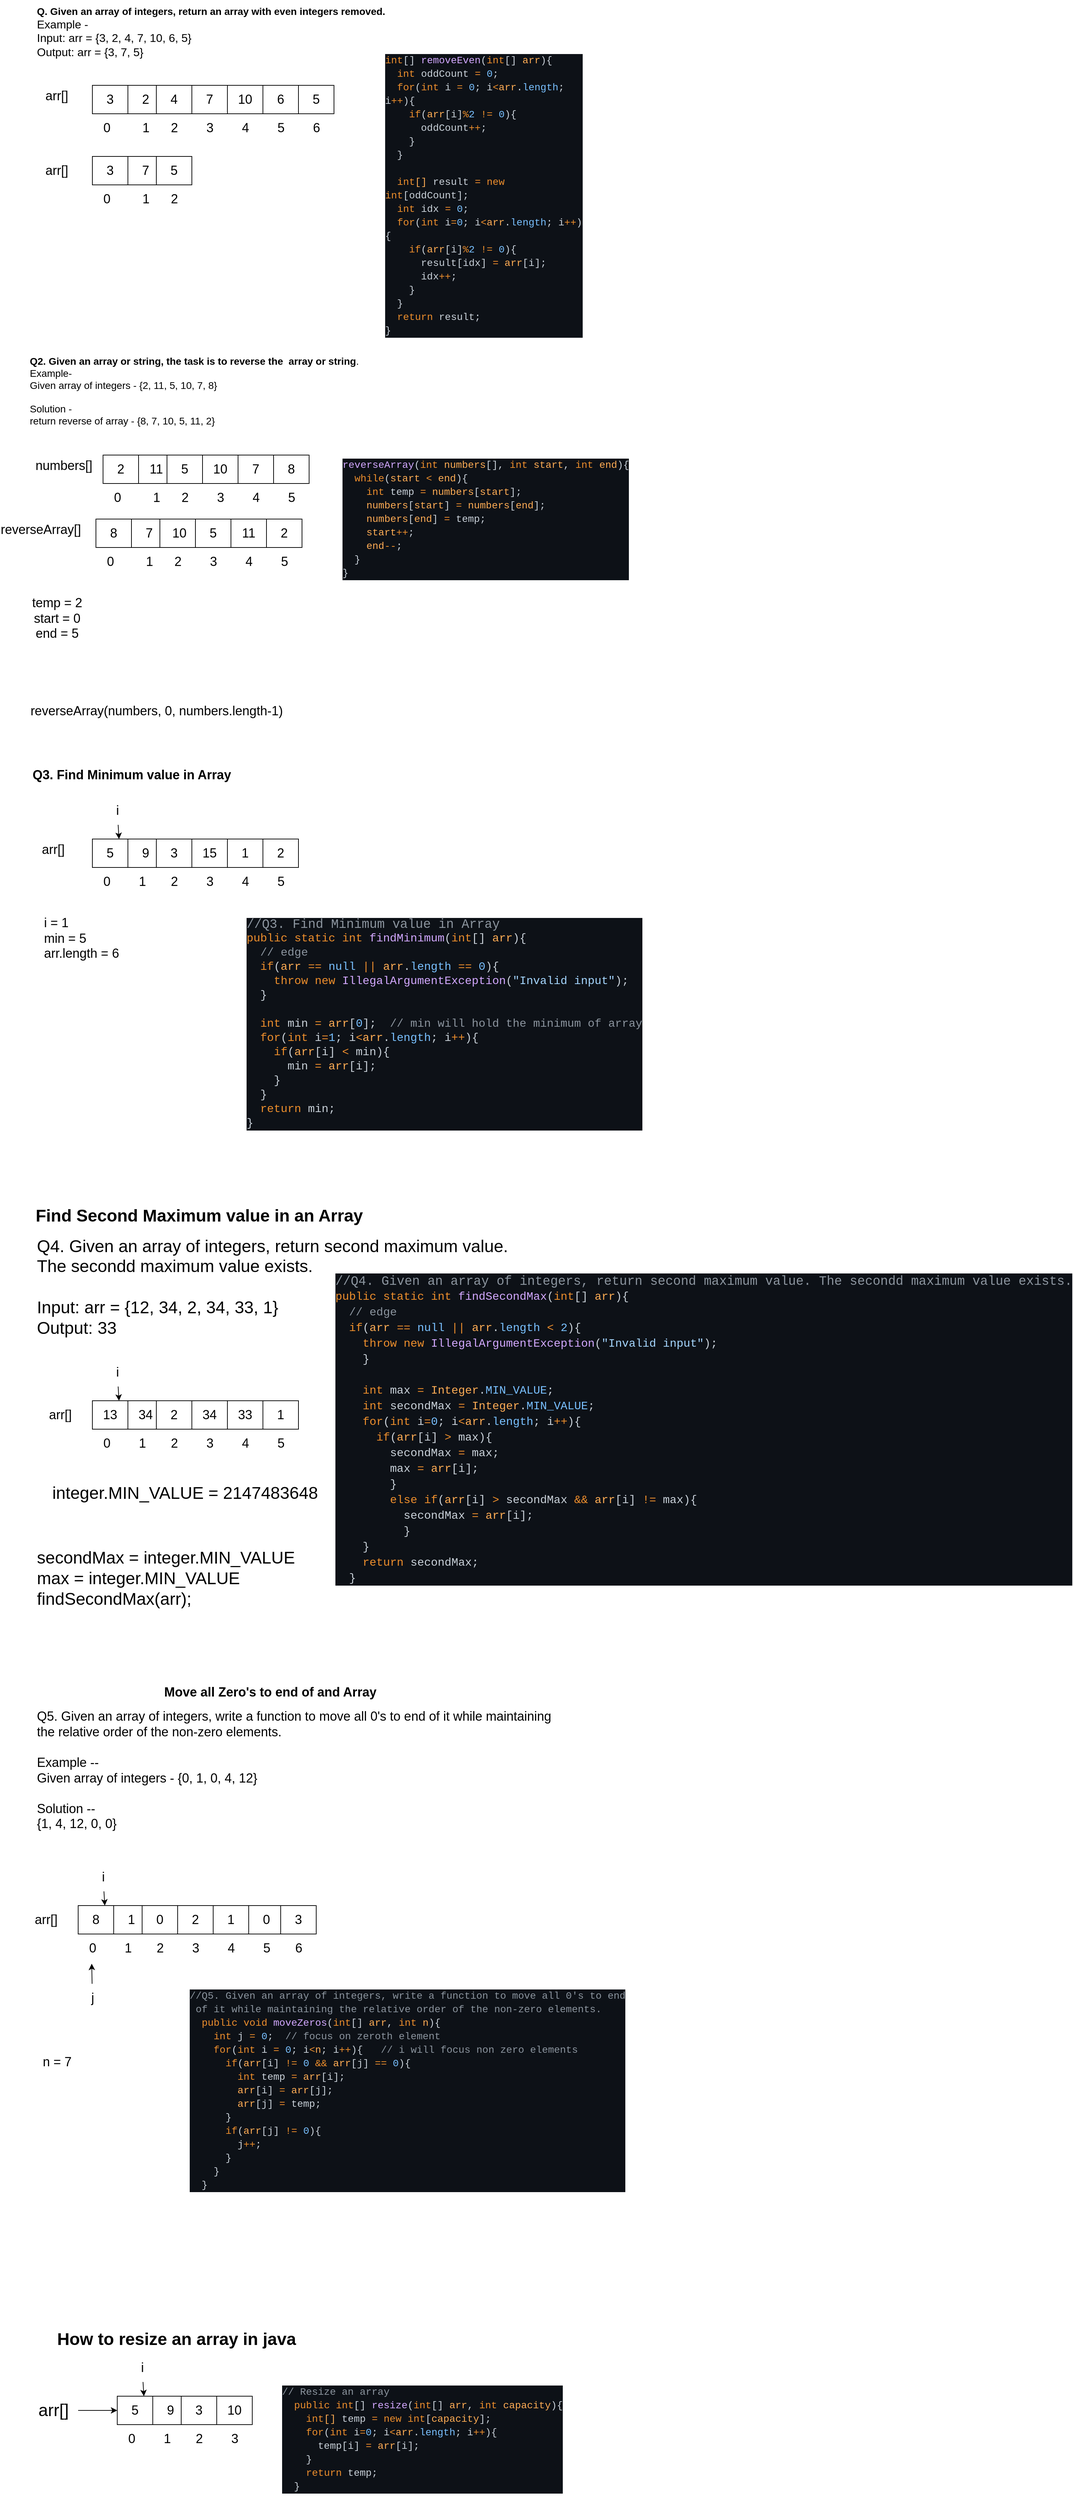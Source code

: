 <mxfile>
    <diagram id="5hLkSUDmJKDKyA7zmBh3" name="Page-1">
        <mxGraphModel dx="1646" dy="414" grid="1" gridSize="10" guides="1" tooltips="1" connect="1" arrows="1" fold="1" page="1" pageScale="1" pageWidth="850" pageHeight="1100" math="0" shadow="0">
            <root>
                <mxCell id="0"/>
                <mxCell id="1" parent="0"/>
                <mxCell id="2" value="&lt;div style=&quot;&quot;&gt;&lt;span style=&quot;background-color: initial;&quot;&gt;&lt;font style=&quot;font-size: 14px;&quot;&gt;&lt;b&gt;Q. Given an array of integers, return an array with even integers removed.&lt;/b&gt;&lt;/font&gt;&lt;/span&gt;&lt;/div&gt;&lt;div style=&quot;&quot;&gt;&lt;span style=&quot;background-color: initial;&quot;&gt;&lt;font size=&quot;3&quot;&gt;Example -&amp;nbsp;&lt;/font&gt;&lt;/span&gt;&lt;/div&gt;&lt;div style=&quot;&quot;&gt;&lt;span style=&quot;background-color: initial;&quot;&gt;&lt;font size=&quot;3&quot;&gt;Input: arr = {3, 2, 4, 7, 10, 6, 5}&lt;/font&gt;&lt;/span&gt;&lt;/div&gt;&lt;div style=&quot;&quot;&gt;&lt;span style=&quot;background-color: initial;&quot;&gt;&lt;font size=&quot;3&quot;&gt;Output: arr = {3, 7, 5}&lt;/font&gt;&lt;/span&gt;&lt;/div&gt;" style="text;html=1;strokeColor=none;fillColor=none;align=left;verticalAlign=middle;whiteSpace=wrap;rounded=0;" parent="1" vertex="1">
                    <mxGeometry x="30" y="40" width="750" height="90" as="geometry"/>
                </mxCell>
                <mxCell id="3" value="&lt;div style=&quot;color: rgb(201, 209, 217); background-color: rgb(13, 17, 23); font-family: Consolas, &amp;quot;Courier New&amp;quot;, monospace; font-size: 14px; line-height: 19px;&quot;&gt;&lt;div&gt;&lt;span style=&quot;color: #ec8e2c;&quot;&gt;int&lt;/span&gt;[] &lt;span style=&quot;color: #d2a8ff;&quot;&gt;removeEven&lt;/span&gt;(&lt;span style=&quot;color: #ec8e2c;&quot;&gt;int&lt;/span&gt;[] &lt;span style=&quot;color: #fdac54;&quot;&gt;arr&lt;/span&gt;){&lt;/div&gt;&lt;div&gt;&amp;nbsp; &lt;span style=&quot;color: #ec8e2c;&quot;&gt;int&lt;/span&gt;&lt;span style=&quot;color: #fdac54;&quot;&gt; &lt;/span&gt;oddCount&lt;span style=&quot;color: #fdac54;&quot;&gt; &lt;/span&gt;&lt;span style=&quot;color: #ec8e2c;&quot;&gt;=&lt;/span&gt; &lt;span style=&quot;color: #79c0ff;&quot;&gt;0&lt;/span&gt;;&lt;/div&gt;&lt;div&gt;&amp;nbsp; &lt;span style=&quot;color: #ec8e2c;&quot;&gt;for&lt;/span&gt;(&lt;span style=&quot;color: #ec8e2c;&quot;&gt;int&lt;/span&gt;&lt;span style=&quot;color: #fdac54;&quot;&gt; &lt;/span&gt;i&lt;span style=&quot;color: #fdac54;&quot;&gt; &lt;/span&gt;&lt;span style=&quot;color: #ec8e2c;&quot;&gt;=&lt;/span&gt; &lt;span style=&quot;color: #79c0ff;&quot;&gt;0&lt;/span&gt;; i&lt;span style=&quot;color: #ec8e2c;&quot;&gt;&amp;lt;&lt;/span&gt;&lt;span style=&quot;color: #fdac54;&quot;&gt;arr&lt;/span&gt;.&lt;span style=&quot;color: #79c0ff;&quot;&gt;length&lt;/span&gt;; i&lt;span style=&quot;color: #ec8e2c;&quot;&gt;++&lt;/span&gt;){&lt;/div&gt;&lt;div&gt;&amp;nbsp; &amp;nbsp; &lt;span style=&quot;color: #ec8e2c;&quot;&gt;if&lt;/span&gt;(&lt;span style=&quot;color: #fdac54;&quot;&gt;arr&lt;/span&gt;[i]&lt;span style=&quot;color: #ec8e2c;&quot;&gt;%&lt;/span&gt;&lt;span style=&quot;color: #79c0ff;&quot;&gt;2&lt;/span&gt; &lt;span style=&quot;color: #ec8e2c;&quot;&gt;!=&lt;/span&gt; &lt;span style=&quot;color: #79c0ff;&quot;&gt;0&lt;/span&gt;){&lt;/div&gt;&lt;div&gt;&amp;nbsp; &amp;nbsp; &amp;nbsp; oddCount&lt;span style=&quot;color: #ec8e2c;&quot;&gt;++&lt;/span&gt;;&lt;/div&gt;&lt;div&gt;&amp;nbsp; &amp;nbsp; }&lt;/div&gt;&lt;div&gt;&amp;nbsp; }&lt;/div&gt;&lt;br&gt;&lt;div&gt;&amp;nbsp; &lt;span style=&quot;color: #ec8e2c;&quot;&gt;int&lt;/span&gt;&lt;span style=&quot;color: #fdac54;&quot;&gt;[] &lt;/span&gt;result&lt;span style=&quot;color: #fdac54;&quot;&gt; &lt;/span&gt;&lt;span style=&quot;color: #ec8e2c;&quot;&gt;=&lt;/span&gt; &lt;span style=&quot;color: #ec8e2c;&quot;&gt;new&lt;/span&gt; &lt;span style=&quot;color: #ec8e2c;&quot;&gt;int&lt;/span&gt;[oddCount];&lt;/div&gt;&lt;div&gt;&amp;nbsp; &lt;span style=&quot;color: #ec8e2c;&quot;&gt;int&lt;/span&gt;&lt;span style=&quot;color: #fdac54;&quot;&gt; &lt;/span&gt;idx&lt;span style=&quot;color: #fdac54;&quot;&gt; &lt;/span&gt;&lt;span style=&quot;color: #ec8e2c;&quot;&gt;=&lt;/span&gt; &lt;span style=&quot;color: #79c0ff;&quot;&gt;0&lt;/span&gt;;&lt;/div&gt;&lt;div&gt;&amp;nbsp; &lt;span style=&quot;color: #ec8e2c;&quot;&gt;for&lt;/span&gt;(&lt;span style=&quot;color: #ec8e2c;&quot;&gt;int&lt;/span&gt;&lt;span style=&quot;color: #fdac54;&quot;&gt; &lt;/span&gt;i&lt;span style=&quot;color: #ec8e2c;&quot;&gt;=&lt;/span&gt;&lt;span style=&quot;color: #79c0ff;&quot;&gt;0&lt;/span&gt;; i&lt;span style=&quot;color: #ec8e2c;&quot;&gt;&amp;lt;&lt;/span&gt;&lt;span style=&quot;color: #fdac54;&quot;&gt;arr&lt;/span&gt;.&lt;span style=&quot;color: #79c0ff;&quot;&gt;length&lt;/span&gt;; i&lt;span style=&quot;color: #ec8e2c;&quot;&gt;++&lt;/span&gt;){&lt;/div&gt;&lt;div&gt;&amp;nbsp; &amp;nbsp; &lt;span style=&quot;color: #ec8e2c;&quot;&gt;if&lt;/span&gt;(&lt;span style=&quot;color: #fdac54;&quot;&gt;arr&lt;/span&gt;[i]&lt;span style=&quot;color: #ec8e2c;&quot;&gt;%&lt;/span&gt;&lt;span style=&quot;color: #79c0ff;&quot;&gt;2&lt;/span&gt; &lt;span style=&quot;color: #ec8e2c;&quot;&gt;!=&lt;/span&gt; &lt;span style=&quot;color: #79c0ff;&quot;&gt;0&lt;/span&gt;){&lt;/div&gt;&lt;div&gt;&amp;nbsp; &amp;nbsp; &amp;nbsp; result[idx] &lt;span style=&quot;color: #ec8e2c;&quot;&gt;=&lt;/span&gt; &lt;span style=&quot;color: #fdac54;&quot;&gt;arr&lt;/span&gt;[i];&lt;/div&gt;&lt;div&gt;&amp;nbsp; &amp;nbsp; &amp;nbsp; idx&lt;span style=&quot;color: #ec8e2c;&quot;&gt;++&lt;/span&gt;;&lt;/div&gt;&lt;div&gt;&amp;nbsp; &amp;nbsp; }&lt;/div&gt;&lt;div&gt;&amp;nbsp; }&lt;/div&gt;&lt;div&gt;&amp;nbsp; &lt;span style=&quot;color: #ec8e2c;&quot;&gt;return&lt;/span&gt; result;&lt;/div&gt;&lt;div&gt;}&lt;/div&gt;&lt;/div&gt;" style="text;html=1;strokeColor=none;fillColor=none;align=left;verticalAlign=middle;whiteSpace=wrap;rounded=0;" parent="1" vertex="1">
                    <mxGeometry x="520" y="140" width="280" height="350" as="geometry"/>
                </mxCell>
                <mxCell id="4" value="&lt;font style=&quot;font-size: 18px;&quot;&gt;arr[]&lt;/font&gt;" style="text;html=1;strokeColor=none;fillColor=none;align=center;verticalAlign=middle;whiteSpace=wrap;rounded=0;" parent="1" vertex="1">
                    <mxGeometry x="30" y="160" width="60" height="30" as="geometry"/>
                </mxCell>
                <mxCell id="5" value="3" style="rounded=0;whiteSpace=wrap;html=1;fontSize=18;" parent="1" vertex="1">
                    <mxGeometry x="110" y="160" width="50" height="40" as="geometry"/>
                </mxCell>
                <mxCell id="6" value="2" style="rounded=0;whiteSpace=wrap;html=1;fontSize=18;" parent="1" vertex="1">
                    <mxGeometry x="160" y="160" width="50" height="40" as="geometry"/>
                </mxCell>
                <mxCell id="7" value="4" style="rounded=0;whiteSpace=wrap;html=1;fontSize=18;" parent="1" vertex="1">
                    <mxGeometry x="200" y="160" width="50" height="40" as="geometry"/>
                </mxCell>
                <mxCell id="8" value="7" style="rounded=0;whiteSpace=wrap;html=1;fontSize=18;" parent="1" vertex="1">
                    <mxGeometry x="250" y="160" width="50" height="40" as="geometry"/>
                </mxCell>
                <mxCell id="9" value="10" style="rounded=0;whiteSpace=wrap;html=1;fontSize=18;" parent="1" vertex="1">
                    <mxGeometry x="300" y="160" width="50" height="40" as="geometry"/>
                </mxCell>
                <mxCell id="10" value="6" style="rounded=0;whiteSpace=wrap;html=1;fontSize=18;" parent="1" vertex="1">
                    <mxGeometry x="350" y="160" width="50" height="40" as="geometry"/>
                </mxCell>
                <mxCell id="11" value="5" style="rounded=0;whiteSpace=wrap;html=1;fontSize=18;" parent="1" vertex="1">
                    <mxGeometry x="400" y="160" width="50" height="40" as="geometry"/>
                </mxCell>
                <mxCell id="12" value="0" style="text;html=1;align=center;verticalAlign=middle;resizable=0;points=[];autosize=1;strokeColor=none;fillColor=none;fontSize=18;" parent="1" vertex="1">
                    <mxGeometry x="115" y="200" width="30" height="40" as="geometry"/>
                </mxCell>
                <mxCell id="13" value="1" style="text;html=1;align=center;verticalAlign=middle;resizable=0;points=[];autosize=1;strokeColor=none;fillColor=none;fontSize=18;" parent="1" vertex="1">
                    <mxGeometry x="170" y="200" width="30" height="40" as="geometry"/>
                </mxCell>
                <mxCell id="14" value="2" style="text;html=1;align=center;verticalAlign=middle;resizable=0;points=[];autosize=1;strokeColor=none;fillColor=none;fontSize=18;" parent="1" vertex="1">
                    <mxGeometry x="210" y="200" width="30" height="40" as="geometry"/>
                </mxCell>
                <mxCell id="15" value="3" style="text;html=1;align=center;verticalAlign=middle;resizable=0;points=[];autosize=1;strokeColor=none;fillColor=none;fontSize=18;" parent="1" vertex="1">
                    <mxGeometry x="260" y="200" width="30" height="40" as="geometry"/>
                </mxCell>
                <mxCell id="16" value="4" style="text;html=1;align=center;verticalAlign=middle;resizable=0;points=[];autosize=1;strokeColor=none;fillColor=none;fontSize=18;" parent="1" vertex="1">
                    <mxGeometry x="310" y="200" width="30" height="40" as="geometry"/>
                </mxCell>
                <mxCell id="17" value="5" style="text;html=1;align=center;verticalAlign=middle;resizable=0;points=[];autosize=1;strokeColor=none;fillColor=none;fontSize=18;" parent="1" vertex="1">
                    <mxGeometry x="360" y="200" width="30" height="40" as="geometry"/>
                </mxCell>
                <mxCell id="18" value="6" style="text;html=1;align=center;verticalAlign=middle;resizable=0;points=[];autosize=1;strokeColor=none;fillColor=none;fontSize=18;" parent="1" vertex="1">
                    <mxGeometry x="410" y="200" width="30" height="40" as="geometry"/>
                </mxCell>
                <mxCell id="20" value="3" style="rounded=0;whiteSpace=wrap;html=1;fontSize=18;" parent="1" vertex="1">
                    <mxGeometry x="110" y="260" width="50" height="40" as="geometry"/>
                </mxCell>
                <mxCell id="21" value="7" style="rounded=0;whiteSpace=wrap;html=1;fontSize=18;" parent="1" vertex="1">
                    <mxGeometry x="160" y="260" width="50" height="40" as="geometry"/>
                </mxCell>
                <mxCell id="22" value="5" style="rounded=0;whiteSpace=wrap;html=1;fontSize=18;" parent="1" vertex="1">
                    <mxGeometry x="200" y="260" width="50" height="40" as="geometry"/>
                </mxCell>
                <mxCell id="23" value="0" style="text;html=1;align=center;verticalAlign=middle;resizable=0;points=[];autosize=1;strokeColor=none;fillColor=none;fontSize=18;" parent="1" vertex="1">
                    <mxGeometry x="115" y="300" width="30" height="40" as="geometry"/>
                </mxCell>
                <mxCell id="24" value="1" style="text;html=1;align=center;verticalAlign=middle;resizable=0;points=[];autosize=1;strokeColor=none;fillColor=none;fontSize=18;" parent="1" vertex="1">
                    <mxGeometry x="170" y="300" width="30" height="40" as="geometry"/>
                </mxCell>
                <mxCell id="25" value="2" style="text;html=1;align=center;verticalAlign=middle;resizable=0;points=[];autosize=1;strokeColor=none;fillColor=none;fontSize=18;" parent="1" vertex="1">
                    <mxGeometry x="210" y="300" width="30" height="40" as="geometry"/>
                </mxCell>
                <mxCell id="26" value="&lt;font style=&quot;font-size: 18px;&quot;&gt;arr[]&lt;/font&gt;" style="text;html=1;strokeColor=none;fillColor=none;align=center;verticalAlign=middle;whiteSpace=wrap;rounded=0;" parent="1" vertex="1">
                    <mxGeometry x="30" y="265" width="60" height="30" as="geometry"/>
                </mxCell>
                <mxCell id="27" value="&lt;div style=&quot;&quot;&gt;&lt;span style=&quot;font-size: 14px;&quot;&gt;&lt;b&gt;Q2. Given an array or string, the task is to reverse the&amp;nbsp; array or string&lt;/b&gt;.&lt;/span&gt;&lt;/div&gt;&lt;div style=&quot;&quot;&gt;&lt;span style=&quot;font-size: 14px;&quot;&gt;Example-&lt;/span&gt;&lt;/div&gt;&lt;div style=&quot;&quot;&gt;&lt;span style=&quot;font-size: 14px;&quot;&gt;Given array of integers - {2, 11, 5, 10, 7, 8}&lt;/span&gt;&lt;/div&gt;&lt;div style=&quot;&quot;&gt;&lt;span style=&quot;font-size: 14px;&quot;&gt;&lt;br&gt;&lt;/span&gt;&lt;/div&gt;&lt;div style=&quot;&quot;&gt;&lt;span style=&quot;font-size: 14px;&quot;&gt;Solution -&lt;/span&gt;&lt;/div&gt;&lt;div style=&quot;&quot;&gt;&lt;span style=&quot;font-size: 14px;&quot;&gt;return reverse of array - {8, 7, 10, 5, 11, 2}&lt;/span&gt;&lt;/div&gt;" style="text;html=1;strokeColor=none;fillColor=none;align=left;verticalAlign=middle;whiteSpace=wrap;rounded=0;" parent="1" vertex="1">
                    <mxGeometry x="20" y="530" width="750" height="120" as="geometry"/>
                </mxCell>
                <mxCell id="28" value="&lt;div style=&quot;color: rgb(201, 209, 217); background-color: rgb(13, 17, 23); font-family: Consolas, &amp;quot;Courier New&amp;quot;, monospace; font-size: 14px; line-height: 19px;&quot;&gt;&lt;div&gt;&lt;span style=&quot;color: #d2a8ff;&quot;&gt;reverseArray&lt;/span&gt;(&lt;span style=&quot;color: #ec8e2c;&quot;&gt;int&lt;/span&gt; &lt;span style=&quot;color: #fdac54;&quot;&gt;numbers&lt;/span&gt;[], &lt;span style=&quot;color: #ec8e2c;&quot;&gt;int&lt;/span&gt; &lt;span style=&quot;color: #fdac54;&quot;&gt;start&lt;/span&gt;, &lt;span style=&quot;color: #ec8e2c;&quot;&gt;int&lt;/span&gt; &lt;span style=&quot;color: #fdac54;&quot;&gt;end&lt;/span&gt;){&lt;/div&gt;&lt;div&gt;&amp;nbsp; &lt;span style=&quot;color: #ec8e2c;&quot;&gt;while&lt;/span&gt;(&lt;span style=&quot;color: #fdac54;&quot;&gt;start&lt;/span&gt; &lt;span style=&quot;color: #ec8e2c;&quot;&gt;&amp;lt;&lt;/span&gt; &lt;span style=&quot;color: #fdac54;&quot;&gt;end&lt;/span&gt;){&lt;/div&gt;&lt;div&gt;&amp;nbsp; &amp;nbsp; &lt;span style=&quot;color: #ec8e2c;&quot;&gt;int&lt;/span&gt;&lt;span style=&quot;color: #fdac54;&quot;&gt; &lt;/span&gt;temp&lt;span style=&quot;color: #fdac54;&quot;&gt; &lt;/span&gt;&lt;span style=&quot;color: #ec8e2c;&quot;&gt;=&lt;/span&gt; &lt;span style=&quot;color: #fdac54;&quot;&gt;numbers&lt;/span&gt;[&lt;span style=&quot;color: #fdac54;&quot;&gt;start&lt;/span&gt;];&lt;/div&gt;&lt;div&gt;&amp;nbsp; &amp;nbsp; &lt;span style=&quot;color: #fdac54;&quot;&gt;numbers&lt;/span&gt;[&lt;span style=&quot;color: #fdac54;&quot;&gt;start&lt;/span&gt;] &lt;span style=&quot;color: #ec8e2c;&quot;&gt;=&lt;/span&gt; &lt;span style=&quot;color: #fdac54;&quot;&gt;numbers&lt;/span&gt;[&lt;span style=&quot;color: #fdac54;&quot;&gt;end&lt;/span&gt;];&lt;/div&gt;&lt;div&gt;&amp;nbsp; &amp;nbsp; &lt;span style=&quot;color: #fdac54;&quot;&gt;numbers&lt;/span&gt;[&lt;span style=&quot;color: #fdac54;&quot;&gt;end&lt;/span&gt;] &lt;span style=&quot;color: #ec8e2c;&quot;&gt;=&lt;/span&gt; temp;&lt;/div&gt;&lt;div&gt;&amp;nbsp; &amp;nbsp; &lt;span style=&quot;color: #fdac54;&quot;&gt;start&lt;/span&gt;&lt;span style=&quot;color: #ec8e2c;&quot;&gt;++&lt;/span&gt;;&lt;/div&gt;&lt;div&gt;&amp;nbsp; &amp;nbsp; &lt;span style=&quot;color: #fdac54;&quot;&gt;end&lt;/span&gt;&lt;span style=&quot;color: #ec8e2c;&quot;&gt;--&lt;/span&gt;;&lt;/div&gt;&lt;div&gt;&amp;nbsp; }&lt;/div&gt;&lt;div&gt;}&lt;/div&gt;&lt;/div&gt;" style="text;html=1;align=left;verticalAlign=middle;resizable=0;points=[];autosize=1;strokeColor=none;fillColor=none;fontSize=18;" parent="1" vertex="1">
                    <mxGeometry x="460" y="680" width="390" height="180" as="geometry"/>
                </mxCell>
                <mxCell id="29" value="&lt;font style=&quot;font-size: 18px;&quot;&gt;numbers[]&lt;/font&gt;" style="text;html=1;strokeColor=none;fillColor=none;align=center;verticalAlign=middle;whiteSpace=wrap;rounded=0;" parent="1" vertex="1">
                    <mxGeometry x="35" y="680" width="70" height="30" as="geometry"/>
                </mxCell>
                <mxCell id="30" value="2" style="rounded=0;whiteSpace=wrap;html=1;fontSize=18;" parent="1" vertex="1">
                    <mxGeometry x="125" y="680" width="50" height="40" as="geometry"/>
                </mxCell>
                <mxCell id="31" value="11" style="rounded=0;whiteSpace=wrap;html=1;fontSize=18;" parent="1" vertex="1">
                    <mxGeometry x="175" y="680" width="50" height="40" as="geometry"/>
                </mxCell>
                <mxCell id="32" value="5" style="rounded=0;whiteSpace=wrap;html=1;fontSize=18;" parent="1" vertex="1">
                    <mxGeometry x="215" y="680" width="50" height="40" as="geometry"/>
                </mxCell>
                <mxCell id="33" value="10" style="rounded=0;whiteSpace=wrap;html=1;fontSize=18;" parent="1" vertex="1">
                    <mxGeometry x="265" y="680" width="50" height="40" as="geometry"/>
                </mxCell>
                <mxCell id="34" value="7" style="rounded=0;whiteSpace=wrap;html=1;fontSize=18;" parent="1" vertex="1">
                    <mxGeometry x="315" y="680" width="50" height="40" as="geometry"/>
                </mxCell>
                <mxCell id="35" value="8" style="rounded=0;whiteSpace=wrap;html=1;fontSize=18;" parent="1" vertex="1">
                    <mxGeometry x="365" y="680" width="50" height="40" as="geometry"/>
                </mxCell>
                <mxCell id="37" value="0" style="text;html=1;align=center;verticalAlign=middle;resizable=0;points=[];autosize=1;strokeColor=none;fillColor=none;fontSize=18;" parent="1" vertex="1">
                    <mxGeometry x="130" y="720" width="30" height="40" as="geometry"/>
                </mxCell>
                <mxCell id="38" value="1" style="text;html=1;align=center;verticalAlign=middle;resizable=0;points=[];autosize=1;strokeColor=none;fillColor=none;fontSize=18;" parent="1" vertex="1">
                    <mxGeometry x="185" y="720" width="30" height="40" as="geometry"/>
                </mxCell>
                <mxCell id="39" value="2" style="text;html=1;align=center;verticalAlign=middle;resizable=0;points=[];autosize=1;strokeColor=none;fillColor=none;fontSize=18;" parent="1" vertex="1">
                    <mxGeometry x="225" y="720" width="30" height="40" as="geometry"/>
                </mxCell>
                <mxCell id="40" value="3" style="text;html=1;align=center;verticalAlign=middle;resizable=0;points=[];autosize=1;strokeColor=none;fillColor=none;fontSize=18;" parent="1" vertex="1">
                    <mxGeometry x="275" y="720" width="30" height="40" as="geometry"/>
                </mxCell>
                <mxCell id="41" value="4" style="text;html=1;align=center;verticalAlign=middle;resizable=0;points=[];autosize=1;strokeColor=none;fillColor=none;fontSize=18;" parent="1" vertex="1">
                    <mxGeometry x="325" y="720" width="30" height="40" as="geometry"/>
                </mxCell>
                <mxCell id="42" value="5" style="text;html=1;align=center;verticalAlign=middle;resizable=0;points=[];autosize=1;strokeColor=none;fillColor=none;fontSize=18;" parent="1" vertex="1">
                    <mxGeometry x="375" y="720" width="30" height="40" as="geometry"/>
                </mxCell>
                <mxCell id="44" value="&lt;font style=&quot;font-size: 18px;&quot;&gt;reverseArray[]&lt;/font&gt;" style="text;html=1;strokeColor=none;fillColor=none;align=center;verticalAlign=middle;whiteSpace=wrap;rounded=0;" parent="1" vertex="1">
                    <mxGeometry x="-20" y="770" width="115" height="30" as="geometry"/>
                </mxCell>
                <mxCell id="45" value="8" style="rounded=0;whiteSpace=wrap;html=1;fontSize=18;" parent="1" vertex="1">
                    <mxGeometry x="115" y="770" width="50" height="40" as="geometry"/>
                </mxCell>
                <mxCell id="46" value="7" style="rounded=0;whiteSpace=wrap;html=1;fontSize=18;" parent="1" vertex="1">
                    <mxGeometry x="165" y="770" width="50" height="40" as="geometry"/>
                </mxCell>
                <mxCell id="47" value="10" style="rounded=0;whiteSpace=wrap;html=1;fontSize=18;" parent="1" vertex="1">
                    <mxGeometry x="205" y="770" width="55" height="40" as="geometry"/>
                </mxCell>
                <mxCell id="48" value="5" style="rounded=0;whiteSpace=wrap;html=1;fontSize=18;" parent="1" vertex="1">
                    <mxGeometry x="255" y="770" width="50" height="40" as="geometry"/>
                </mxCell>
                <mxCell id="49" value="11" style="rounded=0;whiteSpace=wrap;html=1;fontSize=18;" parent="1" vertex="1">
                    <mxGeometry x="305" y="770" width="50" height="40" as="geometry"/>
                </mxCell>
                <mxCell id="50" value="2" style="rounded=0;whiteSpace=wrap;html=1;fontSize=18;" parent="1" vertex="1">
                    <mxGeometry x="355" y="770" width="50" height="40" as="geometry"/>
                </mxCell>
                <mxCell id="51" value="0" style="text;html=1;align=center;verticalAlign=middle;resizable=0;points=[];autosize=1;strokeColor=none;fillColor=none;fontSize=18;" parent="1" vertex="1">
                    <mxGeometry x="120" y="810" width="30" height="40" as="geometry"/>
                </mxCell>
                <mxCell id="52" value="1" style="text;html=1;align=center;verticalAlign=middle;resizable=0;points=[];autosize=1;strokeColor=none;fillColor=none;fontSize=18;" parent="1" vertex="1">
                    <mxGeometry x="175" y="810" width="30" height="40" as="geometry"/>
                </mxCell>
                <mxCell id="53" value="2" style="text;html=1;align=center;verticalAlign=middle;resizable=0;points=[];autosize=1;strokeColor=none;fillColor=none;fontSize=18;" parent="1" vertex="1">
                    <mxGeometry x="215" y="810" width="30" height="40" as="geometry"/>
                </mxCell>
                <mxCell id="54" value="3" style="text;html=1;align=center;verticalAlign=middle;resizable=0;points=[];autosize=1;strokeColor=none;fillColor=none;fontSize=18;" parent="1" vertex="1">
                    <mxGeometry x="265" y="810" width="30" height="40" as="geometry"/>
                </mxCell>
                <mxCell id="55" value="4" style="text;html=1;align=center;verticalAlign=middle;resizable=0;points=[];autosize=1;strokeColor=none;fillColor=none;fontSize=18;" parent="1" vertex="1">
                    <mxGeometry x="315" y="810" width="30" height="40" as="geometry"/>
                </mxCell>
                <mxCell id="56" value="5" style="text;html=1;align=center;verticalAlign=middle;resizable=0;points=[];autosize=1;strokeColor=none;fillColor=none;fontSize=18;" parent="1" vertex="1">
                    <mxGeometry x="365" y="810" width="30" height="40" as="geometry"/>
                </mxCell>
                <mxCell id="57" value="reverseArray(numbers, 0, numbers.length-1)" style="text;html=1;align=center;verticalAlign=middle;resizable=0;points=[];autosize=1;strokeColor=none;fillColor=none;fontSize=18;" parent="1" vertex="1">
                    <mxGeometry x="10" y="1020" width="380" height="40" as="geometry"/>
                </mxCell>
                <mxCell id="58" value="temp = 2&lt;br&gt;start = 0&lt;br&gt;end = 5" style="text;html=1;align=center;verticalAlign=middle;resizable=0;points=[];autosize=1;strokeColor=none;fillColor=none;fontSize=18;" parent="1" vertex="1">
                    <mxGeometry x="15" y="870" width="90" height="80" as="geometry"/>
                </mxCell>
                <mxCell id="59" value="&lt;font style=&quot;font-size: 18px;&quot;&gt;&lt;b&gt;Q3. Find Minimum value in Array&lt;/b&gt;&lt;/font&gt;" style="text;html=1;align=center;verticalAlign=middle;resizable=0;points=[];autosize=1;strokeColor=none;fillColor=none;" vertex="1" parent="1">
                    <mxGeometry x="15" y="1110" width="300" height="40" as="geometry"/>
                </mxCell>
                <mxCell id="67" value="&lt;font style=&quot;font-size: 18px;&quot;&gt;arr[]&lt;/font&gt;" style="text;html=1;strokeColor=none;fillColor=none;align=center;verticalAlign=middle;whiteSpace=wrap;rounded=0;" vertex="1" parent="1">
                    <mxGeometry x="20" y="1220" width="70" height="30" as="geometry"/>
                </mxCell>
                <mxCell id="68" value="5" style="rounded=0;whiteSpace=wrap;html=1;fontSize=18;" vertex="1" parent="1">
                    <mxGeometry x="110" y="1220" width="50" height="40" as="geometry"/>
                </mxCell>
                <mxCell id="69" value="9" style="rounded=0;whiteSpace=wrap;html=1;fontSize=18;" vertex="1" parent="1">
                    <mxGeometry x="160" y="1220" width="50" height="40" as="geometry"/>
                </mxCell>
                <mxCell id="70" value="3" style="rounded=0;whiteSpace=wrap;html=1;fontSize=18;" vertex="1" parent="1">
                    <mxGeometry x="200" y="1220" width="50" height="40" as="geometry"/>
                </mxCell>
                <mxCell id="71" value="15" style="rounded=0;whiteSpace=wrap;html=1;fontSize=18;" vertex="1" parent="1">
                    <mxGeometry x="250" y="1220" width="50" height="40" as="geometry"/>
                </mxCell>
                <mxCell id="72" value="1" style="rounded=0;whiteSpace=wrap;html=1;fontSize=18;" vertex="1" parent="1">
                    <mxGeometry x="300" y="1220" width="50" height="40" as="geometry"/>
                </mxCell>
                <mxCell id="73" value="2" style="rounded=0;whiteSpace=wrap;html=1;fontSize=18;" vertex="1" parent="1">
                    <mxGeometry x="350" y="1220" width="50" height="40" as="geometry"/>
                </mxCell>
                <mxCell id="74" value="0" style="text;html=1;align=center;verticalAlign=middle;resizable=0;points=[];autosize=1;strokeColor=none;fillColor=none;fontSize=18;" vertex="1" parent="1">
                    <mxGeometry x="115" y="1260" width="30" height="40" as="geometry"/>
                </mxCell>
                <mxCell id="75" value="1" style="text;html=1;align=center;verticalAlign=middle;resizable=0;points=[];autosize=1;strokeColor=none;fillColor=none;fontSize=18;" vertex="1" parent="1">
                    <mxGeometry x="165" y="1260" width="30" height="40" as="geometry"/>
                </mxCell>
                <mxCell id="76" value="2" style="text;html=1;align=center;verticalAlign=middle;resizable=0;points=[];autosize=1;strokeColor=none;fillColor=none;fontSize=18;" vertex="1" parent="1">
                    <mxGeometry x="210" y="1260" width="30" height="40" as="geometry"/>
                </mxCell>
                <mxCell id="77" value="3" style="text;html=1;align=center;verticalAlign=middle;resizable=0;points=[];autosize=1;strokeColor=none;fillColor=none;fontSize=18;" vertex="1" parent="1">
                    <mxGeometry x="260" y="1260" width="30" height="40" as="geometry"/>
                </mxCell>
                <mxCell id="78" value="4" style="text;html=1;align=center;verticalAlign=middle;resizable=0;points=[];autosize=1;strokeColor=none;fillColor=none;fontSize=18;" vertex="1" parent="1">
                    <mxGeometry x="310" y="1260" width="30" height="40" as="geometry"/>
                </mxCell>
                <mxCell id="79" value="5" style="text;html=1;align=center;verticalAlign=middle;resizable=0;points=[];autosize=1;strokeColor=none;fillColor=none;fontSize=18;" vertex="1" parent="1">
                    <mxGeometry x="360" y="1260" width="30" height="40" as="geometry"/>
                </mxCell>
                <mxCell id="84" value="" style="edgeStyle=none;html=1;fontSize=18;entryX=0.75;entryY=0;entryDx=0;entryDy=0;" edge="1" parent="1" source="80" target="68">
                    <mxGeometry relative="1" as="geometry"/>
                </mxCell>
                <mxCell id="80" value="i" style="text;html=1;align=center;verticalAlign=middle;resizable=0;points=[];autosize=1;strokeColor=none;fillColor=none;fontSize=18;" vertex="1" parent="1">
                    <mxGeometry x="130" y="1160" width="30" height="40" as="geometry"/>
                </mxCell>
                <mxCell id="85" value="i = 1&lt;br&gt;min = 5&lt;br&gt;arr.length = 6" style="text;html=1;align=left;verticalAlign=middle;resizable=0;points=[];autosize=1;strokeColor=none;fillColor=none;fontSize=18;" vertex="1" parent="1">
                    <mxGeometry x="40" y="1320" width="130" height="80" as="geometry"/>
                </mxCell>
                <mxCell id="86" value="&lt;div style=&quot;color: rgb(201, 209, 217); background-color: rgb(13, 17, 23); font-family: Consolas, &amp;quot;Courier New&amp;quot;, monospace; line-height: 19px;&quot;&gt;&lt;div style=&quot;&quot;&gt;&lt;span style=&quot;color: rgb(139, 148, 158);&quot;&gt;&lt;font style=&quot;font-size: 18px;&quot;&gt;//Q3. Find Minimum value in Array&lt;/font&gt;&lt;/span&gt;&lt;/div&gt;&lt;div style=&quot;&quot;&gt;&lt;font size=&quot;3&quot;&gt;&lt;span style=&quot;color: #ec8e2c;&quot;&gt;public&lt;/span&gt; &lt;span style=&quot;color: #ec8e2c;&quot;&gt;static&lt;/span&gt; &lt;span style=&quot;color: #ec8e2c;&quot;&gt;int&lt;/span&gt; &lt;span style=&quot;color: #d2a8ff;&quot;&gt;findMinimum&lt;/span&gt;(&lt;span style=&quot;color: #ec8e2c;&quot;&gt;int&lt;/span&gt;[] &lt;span style=&quot;color: #fdac54;&quot;&gt;arr&lt;/span&gt;){&lt;/font&gt;&lt;/div&gt;&lt;div style=&quot;&quot;&gt;&lt;font size=&quot;3&quot;&gt;&amp;nbsp; &lt;span style=&quot;color: #8b949e;&quot;&gt;// edge&lt;/span&gt;&lt;/font&gt;&lt;/div&gt;&lt;div style=&quot;&quot;&gt;&lt;font size=&quot;3&quot;&gt;&amp;nbsp; &lt;span style=&quot;color: #ec8e2c;&quot;&gt;if&lt;/span&gt;(&lt;span style=&quot;color: #fdac54;&quot;&gt;arr&lt;/span&gt; &lt;span style=&quot;color: #ec8e2c;&quot;&gt;==&lt;/span&gt; &lt;span style=&quot;color: #79c0ff;&quot;&gt;null&lt;/span&gt; &lt;span style=&quot;color: #ec8e2c;&quot;&gt;||&lt;/span&gt; &lt;span style=&quot;color: #fdac54;&quot;&gt;arr&lt;/span&gt;.&lt;span style=&quot;color: #79c0ff;&quot;&gt;length&lt;/span&gt; &lt;span style=&quot;color: #ec8e2c;&quot;&gt;==&lt;/span&gt; &lt;span style=&quot;color: #79c0ff;&quot;&gt;0&lt;/span&gt;){&lt;/font&gt;&lt;/div&gt;&lt;div style=&quot;&quot;&gt;&lt;font size=&quot;3&quot;&gt;&amp;nbsp; &amp;nbsp; &lt;span style=&quot;color: #ec8e2c;&quot;&gt;throw&lt;/span&gt; &lt;span style=&quot;color: #ec8e2c;&quot;&gt;new&lt;/span&gt; &lt;span style=&quot;color: #d2a8ff;&quot;&gt;IllegalArgumentException&lt;/span&gt;(&lt;span style=&quot;color: #a5d6ff;&quot;&gt;&quot;Invalid input&quot;&lt;/span&gt;);&lt;/font&gt;&lt;/div&gt;&lt;div style=&quot;&quot;&gt;&lt;font size=&quot;3&quot;&gt;&amp;nbsp; }&lt;/font&gt;&lt;/div&gt;&lt;font size=&quot;3&quot;&gt;&lt;br&gt;&lt;/font&gt;&lt;div style=&quot;&quot;&gt;&lt;font size=&quot;3&quot;&gt;&amp;nbsp; &lt;span style=&quot;color: #ec8e2c;&quot;&gt;int&lt;/span&gt;&lt;span style=&quot;color: #fdac54;&quot;&gt; &lt;/span&gt;min&lt;span style=&quot;color: #fdac54;&quot;&gt; &lt;/span&gt;&lt;span style=&quot;color: #ec8e2c;&quot;&gt;=&lt;/span&gt; &lt;span style=&quot;color: #fdac54;&quot;&gt;arr&lt;/span&gt;[&lt;span style=&quot;color: #79c0ff;&quot;&gt;0&lt;/span&gt;]; &amp;nbsp;&lt;span style=&quot;color: #8b949e;&quot;&gt;// min will hold the minimum of array&lt;/span&gt;&lt;/font&gt;&lt;/div&gt;&lt;div style=&quot;&quot;&gt;&lt;font size=&quot;3&quot;&gt;&amp;nbsp; &lt;span style=&quot;color: #ec8e2c;&quot;&gt;for&lt;/span&gt;(&lt;span style=&quot;color: #ec8e2c;&quot;&gt;int&lt;/span&gt;&lt;span style=&quot;color: #fdac54;&quot;&gt; &lt;/span&gt;i&lt;span style=&quot;color: #ec8e2c;&quot;&gt;=&lt;/span&gt;&lt;span style=&quot;color: #79c0ff;&quot;&gt;1&lt;/span&gt;; i&lt;span style=&quot;color: #ec8e2c;&quot;&gt;&amp;lt;&lt;/span&gt;&lt;span style=&quot;color: #fdac54;&quot;&gt;arr&lt;/span&gt;.&lt;span style=&quot;color: #79c0ff;&quot;&gt;length&lt;/span&gt;; i&lt;span style=&quot;color: #ec8e2c;&quot;&gt;++&lt;/span&gt;){&lt;/font&gt;&lt;/div&gt;&lt;div style=&quot;&quot;&gt;&lt;font size=&quot;3&quot;&gt;&amp;nbsp; &amp;nbsp; &lt;span style=&quot;color: #ec8e2c;&quot;&gt;if&lt;/span&gt;(&lt;span style=&quot;color: #fdac54;&quot;&gt;arr&lt;/span&gt;[i] &lt;span style=&quot;color: #ec8e2c;&quot;&gt;&amp;lt;&lt;/span&gt; min){&lt;/font&gt;&lt;/div&gt;&lt;div style=&quot;&quot;&gt;&lt;font size=&quot;3&quot;&gt;&amp;nbsp; &amp;nbsp; &amp;nbsp; min &lt;span style=&quot;color: #ec8e2c;&quot;&gt;=&lt;/span&gt; &lt;span style=&quot;color: #fdac54;&quot;&gt;arr&lt;/span&gt;[i];&lt;/font&gt;&lt;/div&gt;&lt;div style=&quot;&quot;&gt;&lt;font size=&quot;3&quot;&gt;&amp;nbsp; &amp;nbsp; }&lt;/font&gt;&lt;/div&gt;&lt;div style=&quot;&quot;&gt;&lt;font size=&quot;3&quot;&gt;&amp;nbsp; }&lt;/font&gt;&lt;/div&gt;&lt;div style=&quot;&quot;&gt;&lt;font size=&quot;3&quot;&gt;&amp;nbsp; &lt;span style=&quot;color: #ec8e2c;&quot;&gt;return&lt;/span&gt; min;&lt;/font&gt;&lt;/div&gt;&lt;div style=&quot;&quot;&gt;&lt;font size=&quot;3&quot;&gt;}&lt;/font&gt;&lt;/div&gt;&lt;/div&gt;" style="text;html=1;align=left;verticalAlign=middle;resizable=0;points=[];autosize=1;strokeColor=none;fillColor=none;fontSize=18;" vertex="1" parent="1">
                    <mxGeometry x="325" y="1325" width="530" height="310" as="geometry"/>
                </mxCell>
                <mxCell id="87" value="&lt;b&gt;&lt;font style=&quot;font-size: 24px;&quot;&gt;Find Second Maximum value in an Array&lt;/font&gt;&lt;/b&gt;" style="text;html=1;align=center;verticalAlign=middle;resizable=0;points=[];autosize=1;strokeColor=none;fillColor=none;fontSize=18;" vertex="1" parent="1">
                    <mxGeometry x="20" y="1730" width="480" height="40" as="geometry"/>
                </mxCell>
                <mxCell id="88" value="Q4. Given an array of integers, return second maximum value.&amp;nbsp;&lt;br&gt;The secondd maximum value exists.&lt;br&gt;&lt;br&gt;Input: arr = {12, 34, 2, 34, 33, 1}&lt;br&gt;Output: 33" style="text;html=1;align=left;verticalAlign=middle;resizable=0;points=[];autosize=1;strokeColor=none;fillColor=none;fontSize=24;" vertex="1" parent="1">
                    <mxGeometry x="30" y="1770" width="690" height="160" as="geometry"/>
                </mxCell>
                <mxCell id="89" value="&lt;font style=&quot;font-size: 18px;&quot;&gt;arr[]&lt;/font&gt;" style="text;html=1;strokeColor=none;fillColor=none;align=center;verticalAlign=middle;whiteSpace=wrap;rounded=0;" vertex="1" parent="1">
                    <mxGeometry x="30" y="2015" width="70" height="30" as="geometry"/>
                </mxCell>
                <mxCell id="90" value="13" style="rounded=0;whiteSpace=wrap;html=1;fontSize=18;" vertex="1" parent="1">
                    <mxGeometry x="110" y="2010" width="50" height="40" as="geometry"/>
                </mxCell>
                <mxCell id="91" value="34" style="rounded=0;whiteSpace=wrap;html=1;fontSize=18;" vertex="1" parent="1">
                    <mxGeometry x="160" y="2010" width="50" height="40" as="geometry"/>
                </mxCell>
                <mxCell id="92" value="2" style="rounded=0;whiteSpace=wrap;html=1;fontSize=18;" vertex="1" parent="1">
                    <mxGeometry x="200" y="2010" width="50" height="40" as="geometry"/>
                </mxCell>
                <mxCell id="93" value="34" style="rounded=0;whiteSpace=wrap;html=1;fontSize=18;" vertex="1" parent="1">
                    <mxGeometry x="250" y="2010" width="50" height="40" as="geometry"/>
                </mxCell>
                <mxCell id="94" value="33" style="rounded=0;whiteSpace=wrap;html=1;fontSize=18;" vertex="1" parent="1">
                    <mxGeometry x="300" y="2010" width="50" height="40" as="geometry"/>
                </mxCell>
                <mxCell id="95" value="1" style="rounded=0;whiteSpace=wrap;html=1;fontSize=18;" vertex="1" parent="1">
                    <mxGeometry x="350" y="2010" width="50" height="40" as="geometry"/>
                </mxCell>
                <mxCell id="96" value="0" style="text;html=1;align=center;verticalAlign=middle;resizable=0;points=[];autosize=1;strokeColor=none;fillColor=none;fontSize=18;" vertex="1" parent="1">
                    <mxGeometry x="115" y="2050" width="30" height="40" as="geometry"/>
                </mxCell>
                <mxCell id="97" value="1" style="text;html=1;align=center;verticalAlign=middle;resizable=0;points=[];autosize=1;strokeColor=none;fillColor=none;fontSize=18;" vertex="1" parent="1">
                    <mxGeometry x="165" y="2050" width="30" height="40" as="geometry"/>
                </mxCell>
                <mxCell id="98" value="2" style="text;html=1;align=center;verticalAlign=middle;resizable=0;points=[];autosize=1;strokeColor=none;fillColor=none;fontSize=18;" vertex="1" parent="1">
                    <mxGeometry x="210" y="2050" width="30" height="40" as="geometry"/>
                </mxCell>
                <mxCell id="99" value="3" style="text;html=1;align=center;verticalAlign=middle;resizable=0;points=[];autosize=1;strokeColor=none;fillColor=none;fontSize=18;" vertex="1" parent="1">
                    <mxGeometry x="260" y="2050" width="30" height="40" as="geometry"/>
                </mxCell>
                <mxCell id="100" value="4" style="text;html=1;align=center;verticalAlign=middle;resizable=0;points=[];autosize=1;strokeColor=none;fillColor=none;fontSize=18;" vertex="1" parent="1">
                    <mxGeometry x="310" y="2050" width="30" height="40" as="geometry"/>
                </mxCell>
                <mxCell id="101" value="5" style="text;html=1;align=center;verticalAlign=middle;resizable=0;points=[];autosize=1;strokeColor=none;fillColor=none;fontSize=18;" vertex="1" parent="1">
                    <mxGeometry x="360" y="2050" width="30" height="40" as="geometry"/>
                </mxCell>
                <mxCell id="102" value="" style="edgeStyle=none;html=1;fontSize=18;entryX=0.75;entryY=0;entryDx=0;entryDy=0;" edge="1" parent="1" source="103" target="90">
                    <mxGeometry relative="1" as="geometry"/>
                </mxCell>
                <mxCell id="103" value="i" style="text;html=1;align=center;verticalAlign=middle;resizable=0;points=[];autosize=1;strokeColor=none;fillColor=none;fontSize=18;" vertex="1" parent="1">
                    <mxGeometry x="130" y="1950" width="30" height="40" as="geometry"/>
                </mxCell>
                <mxCell id="104" value="secondMax = integer.MIN_VALUE&lt;br&gt;max = integer.MIN_VALUE&lt;br&gt;findSecondMax(arr);&amp;nbsp;" style="text;html=1;align=left;verticalAlign=middle;resizable=0;points=[];autosize=1;strokeColor=none;fillColor=none;fontSize=24;" vertex="1" parent="1">
                    <mxGeometry x="30" y="2210" width="390" height="100" as="geometry"/>
                </mxCell>
                <mxCell id="105" value="integer.MIN_VALUE = 2147483648" style="text;html=1;align=center;verticalAlign=middle;resizable=0;points=[];autosize=1;strokeColor=none;fillColor=none;fontSize=24;" vertex="1" parent="1">
                    <mxGeometry x="40" y="2120" width="400" height="40" as="geometry"/>
                </mxCell>
                <mxCell id="106" value="&lt;div style=&quot;color: rgb(201, 209, 217); background-color: rgb(13, 17, 23); font-family: Consolas, &amp;quot;Courier New&amp;quot;, monospace; line-height: 19px;&quot;&gt;&lt;div style=&quot;&quot;&gt;&lt;div style=&quot;line-height: 19px;&quot;&gt;&lt;div style=&quot;&quot;&gt;&lt;span style=&quot;color: rgb(139, 148, 158);&quot;&gt;&lt;font style=&quot;font-size: 18px;&quot;&gt;//Q4. Given an array of integers, return second maximum value. The secondd maximum value exists.&lt;/font&gt;&lt;/span&gt;&lt;/div&gt;&lt;div style=&quot;&quot;&gt;&lt;font size=&quot;3&quot;&gt;&lt;span style=&quot;color: #ec8e2c;&quot;&gt;public&lt;/span&gt; &lt;span style=&quot;color: #ec8e2c;&quot;&gt;static&lt;/span&gt; &lt;span style=&quot;color: #ec8e2c;&quot;&gt;int&lt;/span&gt; &lt;span style=&quot;color: #d2a8ff;&quot;&gt;findSecondMax&lt;/span&gt;(&lt;span style=&quot;color: #ec8e2c;&quot;&gt;int&lt;/span&gt;[] &lt;span style=&quot;color: #fdac54;&quot;&gt;arr&lt;/span&gt;){ &lt;/font&gt;&lt;/div&gt;&lt;div style=&quot;&quot;&gt;&lt;font size=&quot;3&quot;&gt;&amp;nbsp; &lt;span style=&quot;color: #8b949e;&quot;&gt;// edge&lt;/span&gt;&lt;/font&gt;&lt;/div&gt;&lt;div style=&quot;&quot;&gt;&lt;font size=&quot;3&quot;&gt;&amp;nbsp; &lt;span style=&quot;color: #ec8e2c;&quot;&gt;if&lt;/span&gt;(&lt;span style=&quot;color: #fdac54;&quot;&gt;arr&lt;/span&gt; &lt;span style=&quot;color: #ec8e2c;&quot;&gt;==&lt;/span&gt; &lt;span style=&quot;color: #79c0ff;&quot;&gt;null&lt;/span&gt; &lt;span style=&quot;color: #ec8e2c;&quot;&gt;||&lt;/span&gt; &lt;span style=&quot;color: #fdac54;&quot;&gt;arr&lt;/span&gt;.&lt;span style=&quot;color: #79c0ff;&quot;&gt;length&lt;/span&gt; &lt;span style=&quot;color: #ec8e2c;&quot;&gt;&amp;lt;&lt;/span&gt; &lt;span style=&quot;color: #79c0ff;&quot;&gt;2&lt;/span&gt;){&lt;/font&gt;&lt;/div&gt;&lt;div style=&quot;&quot;&gt;&lt;font size=&quot;3&quot;&gt;&amp;nbsp; &amp;nbsp; &lt;span style=&quot;color: #ec8e2c;&quot;&gt;throw&lt;/span&gt; &lt;span style=&quot;color: #ec8e2c;&quot;&gt;new&lt;/span&gt; &lt;span style=&quot;color: #d2a8ff;&quot;&gt;IllegalArgumentException&lt;/span&gt;(&lt;span style=&quot;color: #a5d6ff;&quot;&gt;&quot;Invalid input&quot;&lt;/span&gt;);&lt;/font&gt;&lt;/div&gt;&lt;div style=&quot;&quot;&gt;&lt;font size=&quot;3&quot;&gt;&amp;nbsp; &amp;nbsp; }&lt;/font&gt;&lt;/div&gt;&lt;font size=&quot;3&quot;&gt;&lt;br&gt;&lt;/font&gt;&lt;div style=&quot;&quot;&gt;&lt;font size=&quot;3&quot;&gt;&amp;nbsp; &amp;nbsp; &lt;span style=&quot;color: #ec8e2c;&quot;&gt;int&lt;/span&gt;&lt;span style=&quot;color: #fdac54;&quot;&gt; &lt;/span&gt;max&lt;span style=&quot;color: #fdac54;&quot;&gt; &lt;/span&gt;&lt;span style=&quot;color: #ec8e2c;&quot;&gt;=&lt;/span&gt; &lt;span style=&quot;color: #fdac54;&quot;&gt;Integer&lt;/span&gt;.&lt;span style=&quot;color: #79c0ff;&quot;&gt;MIN_VALUE&lt;/span&gt;;&lt;/font&gt;&lt;/div&gt;&lt;div style=&quot;&quot;&gt;&lt;font size=&quot;3&quot;&gt;&amp;nbsp; &amp;nbsp; &lt;span style=&quot;color: #ec8e2c;&quot;&gt;int&lt;/span&gt;&lt;span style=&quot;color: #fdac54;&quot;&gt; &lt;/span&gt;secondMax&lt;span style=&quot;color: #fdac54;&quot;&gt; &lt;/span&gt;&lt;span style=&quot;color: #ec8e2c;&quot;&gt;=&lt;/span&gt; &lt;span style=&quot;color: #fdac54;&quot;&gt;Integer&lt;/span&gt;.&lt;span style=&quot;color: #79c0ff;&quot;&gt;MIN_VALUE&lt;/span&gt;;&lt;/font&gt;&lt;/div&gt;&lt;div style=&quot;&quot;&gt;&lt;font size=&quot;3&quot;&gt;&amp;nbsp; &amp;nbsp; &lt;span style=&quot;color: #ec8e2c;&quot;&gt;for&lt;/span&gt;(&lt;span style=&quot;color: #ec8e2c;&quot;&gt;int&lt;/span&gt;&lt;span style=&quot;color: #fdac54;&quot;&gt; &lt;/span&gt;i&lt;span style=&quot;color: #ec8e2c;&quot;&gt;=&lt;/span&gt;&lt;span style=&quot;color: #79c0ff;&quot;&gt;0&lt;/span&gt;; i&lt;span style=&quot;color: #ec8e2c;&quot;&gt;&amp;lt;&lt;/span&gt;&lt;span style=&quot;color: #fdac54;&quot;&gt;arr&lt;/span&gt;.&lt;span style=&quot;color: #79c0ff;&quot;&gt;length&lt;/span&gt;; i&lt;span style=&quot;color: #ec8e2c;&quot;&gt;++&lt;/span&gt;){&lt;/font&gt;&lt;/div&gt;&lt;div style=&quot;&quot;&gt;&lt;font size=&quot;3&quot;&gt;&amp;nbsp; &amp;nbsp; &amp;nbsp; &lt;span style=&quot;color: #ec8e2c;&quot;&gt;if&lt;/span&gt;(&lt;span style=&quot;color: #fdac54;&quot;&gt;arr&lt;/span&gt;[i] &lt;span style=&quot;color: #ec8e2c;&quot;&gt;&amp;gt;&lt;/span&gt; max){&lt;/font&gt;&lt;/div&gt;&lt;div style=&quot;&quot;&gt;&lt;font size=&quot;3&quot;&gt;&amp;nbsp; &amp;nbsp; &amp;nbsp; &amp;nbsp; secondMax &lt;span style=&quot;color: #ec8e2c;&quot;&gt;=&lt;/span&gt; max;&lt;/font&gt;&lt;/div&gt;&lt;div style=&quot;&quot;&gt;&lt;font size=&quot;3&quot;&gt;&amp;nbsp; &amp;nbsp; &amp;nbsp; &amp;nbsp; max &lt;span style=&quot;color: #ec8e2c;&quot;&gt;=&lt;/span&gt; &lt;span style=&quot;color: #fdac54;&quot;&gt;arr&lt;/span&gt;[i];&lt;/font&gt;&lt;/div&gt;&lt;div style=&quot;&quot;&gt;&lt;font size=&quot;3&quot;&gt;&amp;nbsp; &amp;nbsp; &amp;nbsp; &amp;nbsp; }&lt;/font&gt;&lt;/div&gt;&lt;div style=&quot;&quot;&gt;&lt;font size=&quot;3&quot;&gt;&amp;nbsp; &amp;nbsp; &amp;nbsp; &amp;nbsp; &lt;span style=&quot;color: #ec8e2c;&quot;&gt;else&lt;/span&gt; &lt;span style=&quot;color: #ec8e2c;&quot;&gt;if&lt;/span&gt;(&lt;span style=&quot;color: #fdac54;&quot;&gt;arr&lt;/span&gt;[i] &lt;span style=&quot;color: #ec8e2c;&quot;&gt;&amp;gt;&lt;/span&gt; secondMax &lt;span style=&quot;color: #ec8e2c;&quot;&gt;&amp;amp;&amp;amp;&lt;/span&gt; &lt;span style=&quot;color: #fdac54;&quot;&gt;arr&lt;/span&gt;[i] &lt;span style=&quot;color: #ec8e2c;&quot;&gt;!=&lt;/span&gt; max){&lt;/font&gt;&lt;/div&gt;&lt;div style=&quot;&quot;&gt;&lt;font size=&quot;3&quot;&gt;&amp;nbsp; &amp;nbsp; &amp;nbsp; &amp;nbsp; &amp;nbsp; secondMax &lt;span style=&quot;color: #ec8e2c;&quot;&gt;=&lt;/span&gt; &lt;span style=&quot;color: #fdac54;&quot;&gt;arr&lt;/span&gt;[i];&lt;/font&gt;&lt;/div&gt;&lt;div style=&quot;&quot;&gt;&lt;font size=&quot;3&quot;&gt;&amp;nbsp; &amp;nbsp; &amp;nbsp; &amp;nbsp; &amp;nbsp; }&lt;/font&gt;&lt;/div&gt;&lt;div style=&quot;&quot;&gt;&lt;font size=&quot;3&quot;&gt;&amp;nbsp; &amp;nbsp; }&lt;/font&gt;&lt;/div&gt;&lt;div style=&quot;&quot;&gt;&lt;font size=&quot;3&quot;&gt;&amp;nbsp; &amp;nbsp; &lt;span style=&quot;color: #ec8e2c;&quot;&gt;return&lt;/span&gt; secondMax;&lt;/font&gt;&lt;/div&gt;&lt;div style=&quot;&quot;&gt;&lt;font size=&quot;3&quot;&gt;&amp;nbsp; }&lt;/font&gt;&lt;/div&gt;&lt;/div&gt;&lt;/div&gt;&lt;/div&gt;" style="text;html=1;align=left;verticalAlign=middle;resizable=0;points=[];autosize=1;strokeColor=none;fillColor=none;fontSize=24;" vertex="1" parent="1">
                    <mxGeometry x="450" y="1830" width="970" height="440" as="geometry"/>
                </mxCell>
                <mxCell id="107" value="&lt;b&gt;Move all Zero's to end of and Array&lt;/b&gt;" style="text;html=1;align=center;verticalAlign=middle;resizable=0;points=[];autosize=1;strokeColor=none;fillColor=none;fontSize=18;" vertex="1" parent="1">
                    <mxGeometry x="200" y="2400" width="320" height="40" as="geometry"/>
                </mxCell>
                <mxCell id="108" value="Q5. Given an array of integers, write a function to move all 0's to end of it while maintaining &lt;br&gt;the relative order of the non-zero elements.&lt;br&gt;&lt;br&gt;Example --&lt;br&gt;Given array of integers - {0, 1, 0, 4, 12}&lt;br&gt;&lt;br&gt;Solution --&lt;br&gt;{1, 4, 12, 0, 0}" style="text;html=1;align=left;verticalAlign=middle;resizable=0;points=[];autosize=1;strokeColor=none;fillColor=none;fontSize=18;" vertex="1" parent="1">
                    <mxGeometry x="30" y="2435" width="750" height="190" as="geometry"/>
                </mxCell>
                <mxCell id="109" value="&lt;font style=&quot;font-size: 18px;&quot;&gt;arr[]&lt;/font&gt;" style="text;html=1;strokeColor=none;fillColor=none;align=center;verticalAlign=middle;whiteSpace=wrap;rounded=0;" vertex="1" parent="1">
                    <mxGeometry x="10" y="2725" width="70" height="30" as="geometry"/>
                </mxCell>
                <mxCell id="110" value="8" style="rounded=0;whiteSpace=wrap;html=1;fontSize=18;" vertex="1" parent="1">
                    <mxGeometry x="90" y="2720" width="50" height="40" as="geometry"/>
                </mxCell>
                <mxCell id="111" value="1" style="rounded=0;whiteSpace=wrap;html=1;fontSize=18;" vertex="1" parent="1">
                    <mxGeometry x="140" y="2720" width="50" height="40" as="geometry"/>
                </mxCell>
                <mxCell id="112" value="0" style="rounded=0;whiteSpace=wrap;html=1;fontSize=18;" vertex="1" parent="1">
                    <mxGeometry x="180" y="2720" width="50" height="40" as="geometry"/>
                </mxCell>
                <mxCell id="113" value="2" style="rounded=0;whiteSpace=wrap;html=1;fontSize=18;" vertex="1" parent="1">
                    <mxGeometry x="230" y="2720" width="50" height="40" as="geometry"/>
                </mxCell>
                <mxCell id="114" value="1" style="rounded=0;whiteSpace=wrap;html=1;fontSize=18;" vertex="1" parent="1">
                    <mxGeometry x="280" y="2720" width="50" height="40" as="geometry"/>
                </mxCell>
                <mxCell id="115" value="0" style="rounded=0;whiteSpace=wrap;html=1;fontSize=18;" vertex="1" parent="1">
                    <mxGeometry x="330" y="2720" width="50" height="40" as="geometry"/>
                </mxCell>
                <mxCell id="116" value="0" style="text;html=1;align=center;verticalAlign=middle;resizable=0;points=[];autosize=1;strokeColor=none;fillColor=none;fontSize=18;" vertex="1" parent="1">
                    <mxGeometry x="95" y="2760" width="30" height="40" as="geometry"/>
                </mxCell>
                <mxCell id="117" value="1" style="text;html=1;align=center;verticalAlign=middle;resizable=0;points=[];autosize=1;strokeColor=none;fillColor=none;fontSize=18;" vertex="1" parent="1">
                    <mxGeometry x="145" y="2760" width="30" height="40" as="geometry"/>
                </mxCell>
                <mxCell id="118" value="2" style="text;html=1;align=center;verticalAlign=middle;resizable=0;points=[];autosize=1;strokeColor=none;fillColor=none;fontSize=18;" vertex="1" parent="1">
                    <mxGeometry x="190" y="2760" width="30" height="40" as="geometry"/>
                </mxCell>
                <mxCell id="119" value="3" style="text;html=1;align=center;verticalAlign=middle;resizable=0;points=[];autosize=1;strokeColor=none;fillColor=none;fontSize=18;" vertex="1" parent="1">
                    <mxGeometry x="240" y="2760" width="30" height="40" as="geometry"/>
                </mxCell>
                <mxCell id="120" value="4" style="text;html=1;align=center;verticalAlign=middle;resizable=0;points=[];autosize=1;strokeColor=none;fillColor=none;fontSize=18;" vertex="1" parent="1">
                    <mxGeometry x="290" y="2760" width="30" height="40" as="geometry"/>
                </mxCell>
                <mxCell id="121" value="5" style="text;html=1;align=center;verticalAlign=middle;resizable=0;points=[];autosize=1;strokeColor=none;fillColor=none;fontSize=18;" vertex="1" parent="1">
                    <mxGeometry x="340" y="2760" width="30" height="40" as="geometry"/>
                </mxCell>
                <mxCell id="122" value="" style="edgeStyle=none;html=1;fontSize=18;entryX=0.75;entryY=0;entryDx=0;entryDy=0;" edge="1" parent="1" source="123" target="110">
                    <mxGeometry relative="1" as="geometry"/>
                </mxCell>
                <mxCell id="123" value="i" style="text;html=1;align=center;verticalAlign=middle;resizable=0;points=[];autosize=1;strokeColor=none;fillColor=none;fontSize=18;" vertex="1" parent="1">
                    <mxGeometry x="110" y="2660" width="30" height="40" as="geometry"/>
                </mxCell>
                <mxCell id="124" value="3" style="rounded=0;whiteSpace=wrap;html=1;fontSize=18;" vertex="1" parent="1">
                    <mxGeometry x="375" y="2720" width="50" height="40" as="geometry"/>
                </mxCell>
                <mxCell id="125" value="6" style="text;html=1;align=center;verticalAlign=middle;resizable=0;points=[];autosize=1;strokeColor=none;fillColor=none;fontSize=18;" vertex="1" parent="1">
                    <mxGeometry x="385" y="2760" width="30" height="40" as="geometry"/>
                </mxCell>
                <mxCell id="127" value="" style="edgeStyle=none;html=1;fontSize=18;entryX=0.469;entryY=1.044;entryDx=0;entryDy=0;entryPerimeter=0;" edge="1" parent="1" source="126" target="116">
                    <mxGeometry relative="1" as="geometry"/>
                </mxCell>
                <mxCell id="126" value="j" style="text;html=1;align=center;verticalAlign=middle;resizable=0;points=[];autosize=1;strokeColor=none;fillColor=none;fontSize=18;" vertex="1" parent="1">
                    <mxGeometry x="95" y="2830" width="30" height="40" as="geometry"/>
                </mxCell>
                <mxCell id="128" value="n = 7" style="text;html=1;align=center;verticalAlign=middle;resizable=0;points=[];autosize=1;strokeColor=none;fillColor=none;fontSize=18;" vertex="1" parent="1">
                    <mxGeometry x="30" y="2920" width="60" height="40" as="geometry"/>
                </mxCell>
                <mxCell id="129" value="&lt;div style=&quot;color: rgb(201, 209, 217); background-color: rgb(13, 17, 23); font-family: Consolas, &amp;quot;Courier New&amp;quot;, monospace; font-size: 14px; line-height: 19px;&quot;&gt;&lt;div&gt;&lt;span style=&quot;color: #8b949e;&quot;&gt;//Q5. Given an array of integers, write a function to move all 0's to end&lt;/span&gt;&lt;/div&gt;&lt;div&gt;&lt;span style=&quot;color: #8b949e;&quot;&gt;&amp;nbsp;of it while maintaining the relative order of the non-zero elements.&lt;/span&gt;&lt;/div&gt;&lt;div&gt;&amp;nbsp; &lt;span style=&quot;color: #ec8e2c;&quot;&gt;public&lt;/span&gt; &lt;span style=&quot;color: #ec8e2c;&quot;&gt;void&lt;/span&gt; &lt;span style=&quot;color: #d2a8ff;&quot;&gt;moveZeros&lt;/span&gt;(&lt;span style=&quot;color: #ec8e2c;&quot;&gt;int&lt;/span&gt;[] &lt;span style=&quot;color: #fdac54;&quot;&gt;arr&lt;/span&gt;, &lt;span style=&quot;color: #ec8e2c;&quot;&gt;int&lt;/span&gt; &lt;span style=&quot;color: #fdac54;&quot;&gt;n&lt;/span&gt;){&lt;/div&gt;&lt;div&gt;&amp;nbsp; &amp;nbsp; &lt;span style=&quot;color: #ec8e2c;&quot;&gt;int&lt;/span&gt;&lt;span style=&quot;color: #fdac54;&quot;&gt; &lt;/span&gt;j&lt;span style=&quot;color: #fdac54;&quot;&gt; &lt;/span&gt;&lt;span style=&quot;color: #ec8e2c;&quot;&gt;=&lt;/span&gt; &lt;span style=&quot;color: #79c0ff;&quot;&gt;0&lt;/span&gt;; &amp;nbsp;&lt;span style=&quot;color: #8b949e;&quot;&gt;// focus on zeroth element&lt;/span&gt;&lt;/div&gt;&lt;div&gt;&amp;nbsp; &amp;nbsp; &lt;span style=&quot;color: #ec8e2c;&quot;&gt;for&lt;/span&gt;(&lt;span style=&quot;color: #ec8e2c;&quot;&gt;int&lt;/span&gt;&lt;span style=&quot;color: #fdac54;&quot;&gt; &lt;/span&gt;i&lt;span style=&quot;color: #fdac54;&quot;&gt; &lt;/span&gt;&lt;span style=&quot;color: #ec8e2c;&quot;&gt;=&lt;/span&gt; &lt;span style=&quot;color: #79c0ff;&quot;&gt;0&lt;/span&gt;; i&lt;span style=&quot;color: #ec8e2c;&quot;&gt;&amp;lt;&lt;/span&gt;&lt;span style=&quot;color: #fdac54;&quot;&gt;n&lt;/span&gt;; i&lt;span style=&quot;color: #ec8e2c;&quot;&gt;++&lt;/span&gt;){ &amp;nbsp; &lt;span style=&quot;color: #8b949e;&quot;&gt;// i will focus non zero elements&lt;/span&gt;&lt;/div&gt;&lt;div&gt;&amp;nbsp; &amp;nbsp; &amp;nbsp; &lt;span style=&quot;color: #ec8e2c;&quot;&gt;if&lt;/span&gt;(&lt;span style=&quot;color: #fdac54;&quot;&gt;arr&lt;/span&gt;[i] &lt;span style=&quot;color: #ec8e2c;&quot;&gt;!=&lt;/span&gt; &lt;span style=&quot;color: #79c0ff;&quot;&gt;0&lt;/span&gt; &lt;span style=&quot;color: #ec8e2c;&quot;&gt;&amp;amp;&amp;amp;&lt;/span&gt; &lt;span style=&quot;color: #fdac54;&quot;&gt;arr&lt;/span&gt;[j] &lt;span style=&quot;color: #ec8e2c;&quot;&gt;==&lt;/span&gt; &lt;span style=&quot;color: #79c0ff;&quot;&gt;0&lt;/span&gt;){&lt;/div&gt;&lt;div&gt;&amp;nbsp; &amp;nbsp; &amp;nbsp; &amp;nbsp; &lt;span style=&quot;color: #ec8e2c;&quot;&gt;int&lt;/span&gt;&lt;span style=&quot;color: #fdac54;&quot;&gt; &lt;/span&gt;temp&lt;span style=&quot;color: #fdac54;&quot;&gt; &lt;/span&gt;&lt;span style=&quot;color: #ec8e2c;&quot;&gt;=&lt;/span&gt; &lt;span style=&quot;color: #fdac54;&quot;&gt;arr&lt;/span&gt;[i];&lt;/div&gt;&lt;div&gt;&amp;nbsp; &amp;nbsp; &amp;nbsp; &amp;nbsp; &lt;span style=&quot;color: #fdac54;&quot;&gt;arr&lt;/span&gt;[i] &lt;span style=&quot;color: #ec8e2c;&quot;&gt;=&lt;/span&gt; &lt;span style=&quot;color: #fdac54;&quot;&gt;arr&lt;/span&gt;[j];&lt;/div&gt;&lt;div&gt;&amp;nbsp; &amp;nbsp; &amp;nbsp; &amp;nbsp; &lt;span style=&quot;color: #fdac54;&quot;&gt;arr&lt;/span&gt;[j] &lt;span style=&quot;color: #ec8e2c;&quot;&gt;=&lt;/span&gt; temp;&lt;/div&gt;&lt;div&gt;&amp;nbsp; &amp;nbsp; &amp;nbsp; }&lt;/div&gt;&lt;div&gt;&amp;nbsp; &amp;nbsp; &amp;nbsp; &lt;span style=&quot;color: #ec8e2c;&quot;&gt;if&lt;/span&gt;(&lt;span style=&quot;color: #fdac54;&quot;&gt;arr&lt;/span&gt;[j] &lt;span style=&quot;color: #ec8e2c;&quot;&gt;!=&lt;/span&gt; &lt;span style=&quot;color: #79c0ff;&quot;&gt;0&lt;/span&gt;){&lt;/div&gt;&lt;div&gt;&amp;nbsp; &amp;nbsp; &amp;nbsp; &amp;nbsp; j&lt;span style=&quot;color: #ec8e2c;&quot;&gt;++&lt;/span&gt;;&lt;/div&gt;&lt;div&gt;&amp;nbsp; &amp;nbsp; &amp;nbsp; }&lt;/div&gt;&lt;div&gt;&amp;nbsp; &amp;nbsp; }&lt;/div&gt;&lt;div&gt;&amp;nbsp; }&lt;/div&gt;&lt;/div&gt;" style="text;html=1;align=left;verticalAlign=middle;resizable=0;points=[];autosize=1;strokeColor=none;fillColor=none;fontSize=18;" vertex="1" parent="1">
                    <mxGeometry x="245" y="2830" width="590" height="300" as="geometry"/>
                </mxCell>
                <mxCell id="130" value="&lt;font style=&quot;font-size: 24px;&quot;&gt;&lt;b&gt;How to resize an array in java&lt;/b&gt;&lt;/font&gt;" style="text;html=1;align=center;verticalAlign=middle;resizable=0;points=[];autosize=1;strokeColor=none;fillColor=none;fontSize=18;" vertex="1" parent="1">
                    <mxGeometry x="48" y="3310" width="360" height="40" as="geometry"/>
                </mxCell>
                <mxCell id="133" value="" style="edgeStyle=none;html=1;fontSize=24;" edge="1" parent="1" source="131">
                    <mxGeometry relative="1" as="geometry">
                        <mxPoint x="145" y="3430" as="targetPoint"/>
                    </mxGeometry>
                </mxCell>
                <mxCell id="131" value="arr[]" style="text;html=1;align=center;verticalAlign=middle;resizable=0;points=[];autosize=1;strokeColor=none;fillColor=none;fontSize=24;" vertex="1" parent="1">
                    <mxGeometry x="20" y="3410" width="70" height="40" as="geometry"/>
                </mxCell>
                <mxCell id="135" value="5" style="rounded=0;whiteSpace=wrap;html=1;fontSize=18;" vertex="1" parent="1">
                    <mxGeometry x="145" y="3410" width="50" height="40" as="geometry"/>
                </mxCell>
                <mxCell id="136" value="9" style="rounded=0;whiteSpace=wrap;html=1;fontSize=18;" vertex="1" parent="1">
                    <mxGeometry x="195" y="3410" width="50" height="40" as="geometry"/>
                </mxCell>
                <mxCell id="137" value="3" style="rounded=0;whiteSpace=wrap;html=1;fontSize=18;" vertex="1" parent="1">
                    <mxGeometry x="235" y="3410" width="50" height="40" as="geometry"/>
                </mxCell>
                <mxCell id="138" value="10" style="rounded=0;whiteSpace=wrap;html=1;fontSize=18;" vertex="1" parent="1">
                    <mxGeometry x="285" y="3410" width="50" height="40" as="geometry"/>
                </mxCell>
                <mxCell id="141" value="0" style="text;html=1;align=center;verticalAlign=middle;resizable=0;points=[];autosize=1;strokeColor=none;fillColor=none;fontSize=18;" vertex="1" parent="1">
                    <mxGeometry x="150" y="3450" width="30" height="40" as="geometry"/>
                </mxCell>
                <mxCell id="142" value="1" style="text;html=1;align=center;verticalAlign=middle;resizable=0;points=[];autosize=1;strokeColor=none;fillColor=none;fontSize=18;" vertex="1" parent="1">
                    <mxGeometry x="200" y="3450" width="30" height="40" as="geometry"/>
                </mxCell>
                <mxCell id="143" value="2" style="text;html=1;align=center;verticalAlign=middle;resizable=0;points=[];autosize=1;strokeColor=none;fillColor=none;fontSize=18;" vertex="1" parent="1">
                    <mxGeometry x="245" y="3450" width="30" height="40" as="geometry"/>
                </mxCell>
                <mxCell id="144" value="3" style="text;html=1;align=center;verticalAlign=middle;resizable=0;points=[];autosize=1;strokeColor=none;fillColor=none;fontSize=18;" vertex="1" parent="1">
                    <mxGeometry x="295" y="3450" width="30" height="40" as="geometry"/>
                </mxCell>
                <mxCell id="147" value="" style="edgeStyle=none;html=1;fontSize=18;entryX=0.75;entryY=0;entryDx=0;entryDy=0;" edge="1" parent="1" source="148" target="135">
                    <mxGeometry relative="1" as="geometry"/>
                </mxCell>
                <mxCell id="148" value="i" style="text;html=1;align=center;verticalAlign=middle;resizable=0;points=[];autosize=1;strokeColor=none;fillColor=none;fontSize=18;" vertex="1" parent="1">
                    <mxGeometry x="165" y="3350" width="30" height="40" as="geometry"/>
                </mxCell>
                <mxCell id="151" value="&lt;div style=&quot;color: rgb(201, 209, 217); background-color: rgb(13, 17, 23); font-family: Consolas, &amp;quot;Courier New&amp;quot;, monospace; font-size: 14px; line-height: 19px;&quot;&gt;&lt;div&gt;&lt;span style=&quot;color: #8b949e;&quot;&gt;// Resize an array&lt;/span&gt;&lt;/div&gt;&lt;div&gt;&amp;nbsp; &lt;span style=&quot;color: #ec8e2c;&quot;&gt;public&lt;/span&gt; &lt;span style=&quot;color: #ec8e2c;&quot;&gt;int&lt;/span&gt;[] &lt;span style=&quot;color: #d2a8ff;&quot;&gt;resize&lt;/span&gt;(&lt;span style=&quot;color: #ec8e2c;&quot;&gt;int&lt;/span&gt;[] &lt;span style=&quot;color: #fdac54;&quot;&gt;arr&lt;/span&gt;, &lt;span style=&quot;color: #ec8e2c;&quot;&gt;int&lt;/span&gt; &lt;span style=&quot;color: #fdac54;&quot;&gt;capacity&lt;/span&gt;){&lt;/div&gt;&lt;div&gt;&amp;nbsp; &amp;nbsp; &lt;span style=&quot;color: #ec8e2c;&quot;&gt;int&lt;/span&gt;&lt;span style=&quot;color: #fdac54;&quot;&gt;[] &lt;/span&gt;temp&lt;span style=&quot;color: #fdac54;&quot;&gt; &lt;/span&gt;&lt;span style=&quot;color: #ec8e2c;&quot;&gt;=&lt;/span&gt; &lt;span style=&quot;color: #ec8e2c;&quot;&gt;new&lt;/span&gt; &lt;span style=&quot;color: #ec8e2c;&quot;&gt;int&lt;/span&gt;[&lt;span style=&quot;color: #fdac54;&quot;&gt;capacity&lt;/span&gt;];&lt;/div&gt;&lt;div&gt;&amp;nbsp; &amp;nbsp; &lt;span style=&quot;color: #ec8e2c;&quot;&gt;for&lt;/span&gt;(&lt;span style=&quot;color: #ec8e2c;&quot;&gt;int&lt;/span&gt;&lt;span style=&quot;color: #fdac54;&quot;&gt; &lt;/span&gt;i&lt;span style=&quot;color: #ec8e2c;&quot;&gt;=&lt;/span&gt;&lt;span style=&quot;color: #79c0ff;&quot;&gt;0&lt;/span&gt;; i&lt;span style=&quot;color: #ec8e2c;&quot;&gt;&amp;lt;&lt;/span&gt;&lt;span style=&quot;color: #fdac54;&quot;&gt;arr&lt;/span&gt;.&lt;span style=&quot;color: #79c0ff;&quot;&gt;length&lt;/span&gt;; i&lt;span style=&quot;color: #ec8e2c;&quot;&gt;++&lt;/span&gt;){&lt;/div&gt;&lt;div&gt;&amp;nbsp; &amp;nbsp; &amp;nbsp; temp[i] &lt;span style=&quot;color: #ec8e2c;&quot;&gt;=&lt;/span&gt; &lt;span style=&quot;color: #fdac54;&quot;&gt;arr&lt;/span&gt;[i];&lt;/div&gt;&lt;div&gt;&amp;nbsp; &amp;nbsp; }&lt;/div&gt;&lt;div&gt;&amp;nbsp; &amp;nbsp; &lt;span style=&quot;color: #ec8e2c;&quot;&gt;return&lt;/span&gt; temp;&lt;/div&gt;&lt;div&gt;&amp;nbsp; }&lt;/div&gt;&lt;/div&gt;" style="text;html=1;align=left;verticalAlign=middle;resizable=0;points=[];autosize=1;strokeColor=none;fillColor=none;fontSize=24;" vertex="1" parent="1">
                    <mxGeometry x="375" y="3385" width="390" height="170" as="geometry"/>
                </mxCell>
            </root>
        </mxGraphModel>
    </diagram>
</mxfile>